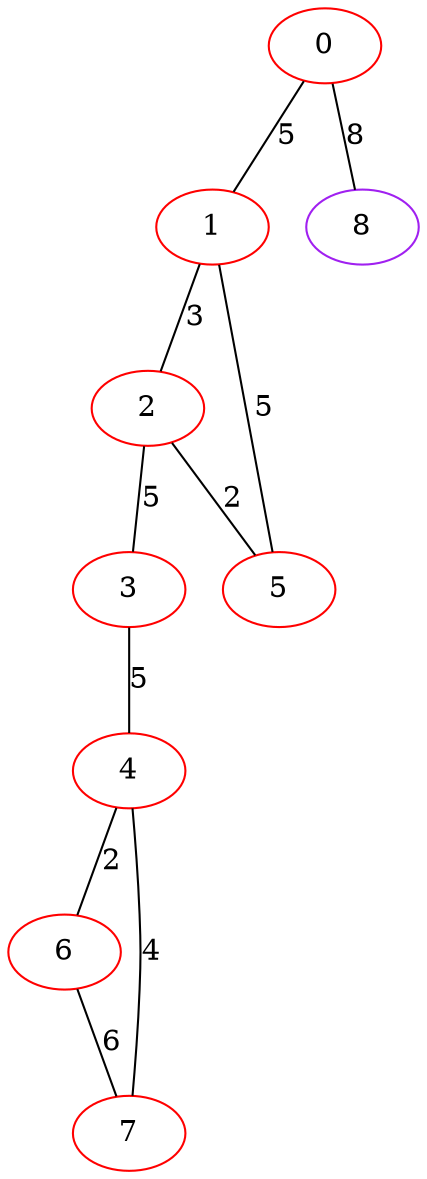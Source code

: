 graph "" {
0 [color=red, weight=1];
1 [color=red, weight=1];
2 [color=red, weight=1];
3 [color=red, weight=1];
4 [color=red, weight=1];
5 [color=red, weight=1];
6 [color=red, weight=1];
7 [color=red, weight=1];
8 [color=purple, weight=4];
0 -- 8  [key=0, label=8];
0 -- 1  [key=0, label=5];
1 -- 2  [key=0, label=3];
1 -- 5  [key=0, label=5];
2 -- 3  [key=0, label=5];
2 -- 5  [key=0, label=2];
3 -- 4  [key=0, label=5];
4 -- 6  [key=0, label=2];
4 -- 7  [key=0, label=4];
6 -- 7  [key=0, label=6];
}
